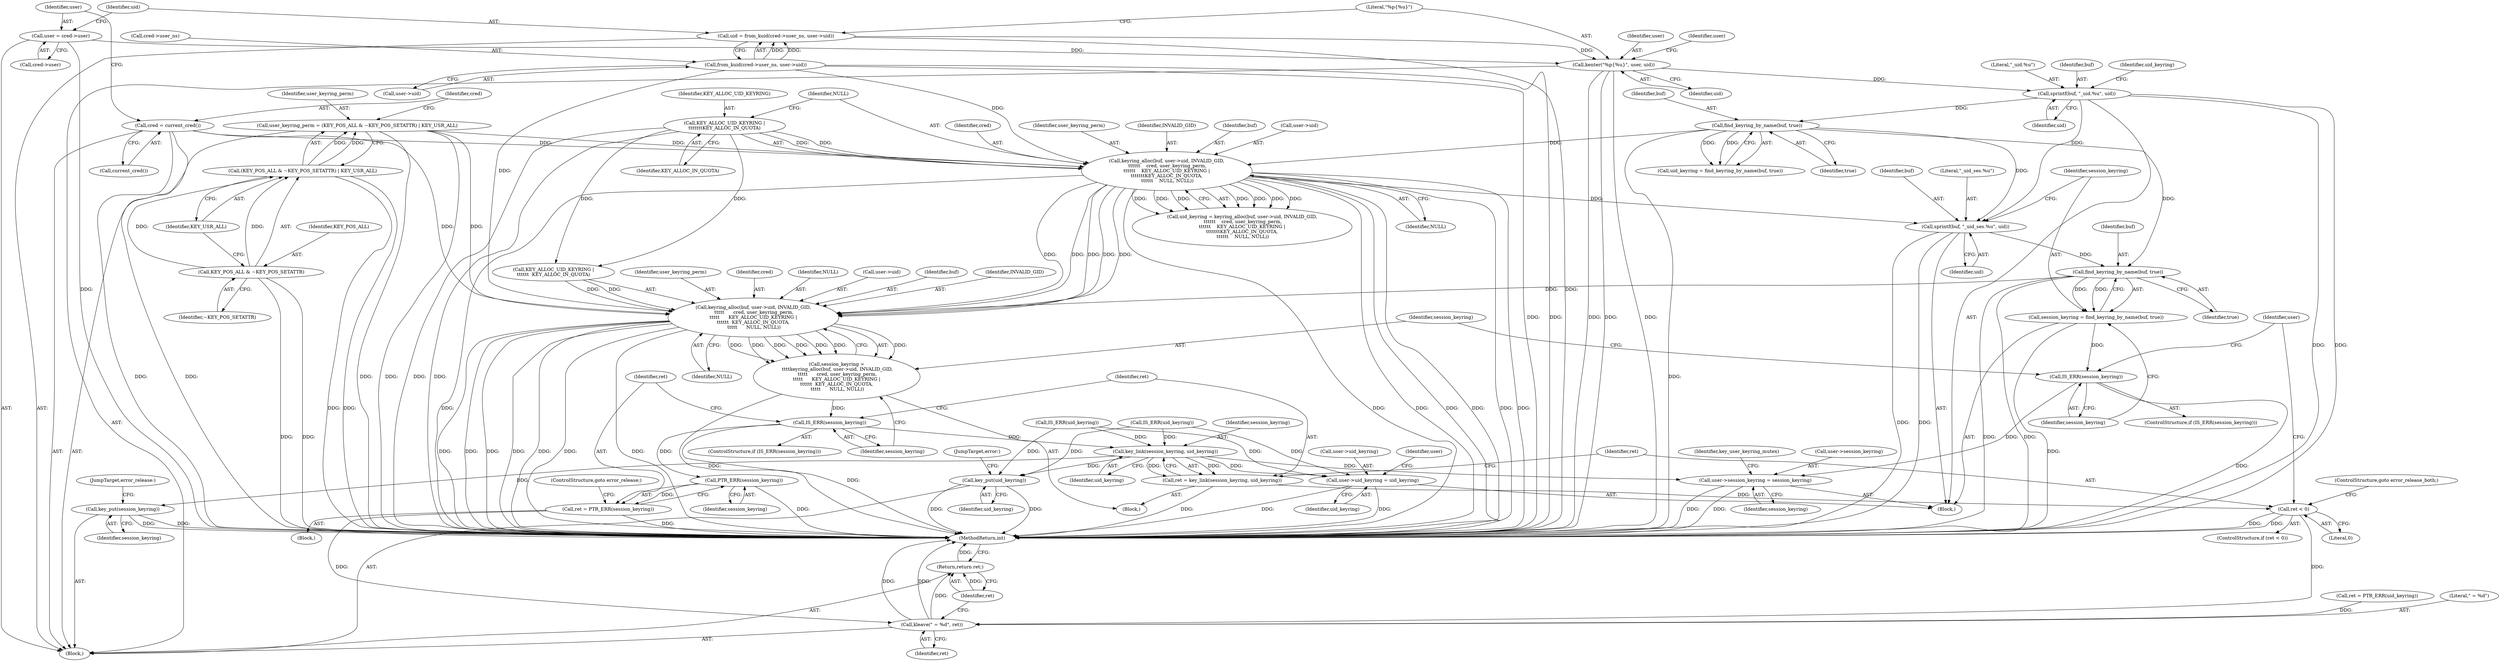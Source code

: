 digraph "0_linux_237bbd29f7a049d310d907f4b2716a7feef9abf3_1@API" {
"1000205" [label="(Call,sprintf(buf, \"_uid_ses.%u\", uid))"];
"1000183" [label="(Call,keyring_alloc(buf, user->uid, INVALID_GID,\n \t\t\t\t\t\t    cred, user_keyring_perm,\n\t\t\t\t\t\t    KEY_ALLOC_UID_KEYRING |\n\t\t\t\t\t\t\tKEY_ALLOC_IN_QUOTA,\n \t\t\t\t\t\t    NULL, NULL))"];
"1000174" [label="(Call,find_keyring_by_name(buf, true))"];
"1000168" [label="(Call,sprintf(buf, \"_uid.%u\", uid))"];
"1000139" [label="(Call,kenter(\"%p{%u}\", user, uid))"];
"1000125" [label="(Call,user = cred->user)"];
"1000130" [label="(Call,uid = from_kuid(cred->user_ns, user->uid))"];
"1000132" [label="(Call,from_kuid(cred->user_ns, user->uid))"];
"1000122" [label="(Call,cred = current_cred())"];
"1000115" [label="(Call,user_keyring_perm = (KEY_POS_ALL & ~KEY_POS_SETATTR) | KEY_USR_ALL)"];
"1000117" [label="(Call,(KEY_POS_ALL & ~KEY_POS_SETATTR) | KEY_USR_ALL)"];
"1000118" [label="(Call,KEY_POS_ALL & ~KEY_POS_SETATTR)"];
"1000191" [label="(Call,KEY_ALLOC_UID_KEYRING |\n\t\t\t\t\t\t\tKEY_ALLOC_IN_QUOTA)"];
"1000211" [label="(Call,find_keyring_by_name(buf, true))"];
"1000209" [label="(Call,session_keyring = find_keyring_by_name(buf, true))"];
"1000215" [label="(Call,IS_ERR(session_keyring))"];
"1000257" [label="(Call,user->session_keyring = session_keyring)"];
"1000220" [label="(Call,keyring_alloc(buf, user->uid, INVALID_GID,\n \t\t\t\t\t      cred, user_keyring_perm,\n\t\t\t\t\t      KEY_ALLOC_UID_KEYRING |\n\t\t\t\t\t\t  KEY_ALLOC_IN_QUOTA,\n \t\t\t\t\t      NULL, NULL))"];
"1000218" [label="(Call,session_keyring =\n \t\t\t\tkeyring_alloc(buf, user->uid, INVALID_GID,\n \t\t\t\t\t      cred, user_keyring_perm,\n\t\t\t\t\t      KEY_ALLOC_UID_KEYRING |\n\t\t\t\t\t\t  KEY_ALLOC_IN_QUOTA,\n \t\t\t\t\t      NULL, NULL))"];
"1000234" [label="(Call,IS_ERR(session_keyring))"];
"1000239" [label="(Call,PTR_ERR(session_keyring))"];
"1000237" [label="(Call,ret = PTR_ERR(session_keyring))"];
"1000279" [label="(Call,kleave(\" = %d\", ret))"];
"1000282" [label="(Return,return ret;)"];
"1000244" [label="(Call,key_link(session_keyring, uid_keyring))"];
"1000242" [label="(Call,ret = key_link(session_keyring, uid_keyring))"];
"1000248" [label="(Call,ret < 0)"];
"1000252" [label="(Call,user->uid_keyring = uid_keyring)"];
"1000270" [label="(Call,key_put(session_keyring))"];
"1000273" [label="(Call,key_put(uid_keyring))"];
"1000242" [label="(Call,ret = key_link(session_keyring, uid_keyring))"];
"1000243" [label="(Identifier,ret)"];
"1000220" [label="(Call,keyring_alloc(buf, user->uid, INVALID_GID,\n \t\t\t\t\t      cred, user_keyring_perm,\n\t\t\t\t\t      KEY_ALLOC_UID_KEYRING |\n\t\t\t\t\t\t  KEY_ALLOC_IN_QUOTA,\n \t\t\t\t\t      NULL, NULL))"];
"1000258" [label="(Call,user->session_keyring)"];
"1000257" [label="(Call,user->session_keyring = session_keyring)"];
"1000232" [label="(Identifier,NULL)"];
"1000273" [label="(Call,key_put(uid_keyring))"];
"1000212" [label="(Identifier,buf)"];
"1000270" [label="(Call,key_put(session_keyring))"];
"1000117" [label="(Call,(KEY_POS_ALL & ~KEY_POS_SETATTR) | KEY_USR_ALL)"];
"1000141" [label="(Identifier,user)"];
"1000213" [label="(Identifier,true)"];
"1000210" [label="(Identifier,session_keyring)"];
"1000219" [label="(Identifier,session_keyring)"];
"1000118" [label="(Call,KEY_POS_ALL & ~KEY_POS_SETATTR)"];
"1000271" [label="(Identifier,session_keyring)"];
"1000211" [label="(Call,find_keyring_by_name(buf, true))"];
"1000146" [label="(Identifier,user)"];
"1000124" [label="(Call,current_cred())"];
"1000217" [label="(Block,)"];
"1000178" [label="(Call,IS_ERR(uid_keyring))"];
"1000240" [label="(Identifier,session_keyring)"];
"1000228" [label="(Call,KEY_ALLOC_UID_KEYRING |\n\t\t\t\t\t\t  KEY_ALLOC_IN_QUOTA)"];
"1000275" [label="(JumpTarget,error:)"];
"1000233" [label="(ControlStructure,if (IS_ERR(session_keyring)))"];
"1000116" [label="(Identifier,user_keyring_perm)"];
"1000241" [label="(ControlStructure,goto error_release;)"];
"1000195" [label="(Identifier,NULL)"];
"1000115" [label="(Call,user_keyring_perm = (KEY_POS_ALL & ~KEY_POS_SETATTR) | KEY_USR_ALL)"];
"1000176" [label="(Identifier,true)"];
"1000132" [label="(Call,from_kuid(cred->user_ns, user->uid))"];
"1000170" [label="(Literal,\"_uid.%u\")"];
"1000209" [label="(Call,session_keyring = find_keyring_by_name(buf, true))"];
"1000234" [label="(Call,IS_ERR(session_keyring))"];
"1000236" [label="(Block,)"];
"1000123" [label="(Identifier,cred)"];
"1000227" [label="(Identifier,user_keyring_perm)"];
"1000126" [label="(Identifier,user)"];
"1000247" [label="(ControlStructure,if (ret < 0))"];
"1000252" [label="(Call,user->uid_keyring = uid_keyring)"];
"1000256" [label="(Identifier,uid_keyring)"];
"1000167" [label="(Block,)"];
"1000215" [label="(Call,IS_ERR(session_keyring))"];
"1000205" [label="(Call,sprintf(buf, \"_uid_ses.%u\", uid))"];
"1000206" [label="(Identifier,buf)"];
"1000248" [label="(Call,ret < 0)"];
"1000171" [label="(Identifier,uid)"];
"1000189" [label="(Identifier,cred)"];
"1000251" [label="(ControlStructure,goto error_release_both;)"];
"1000120" [label="(Identifier,~KEY_POS_SETATTR)"];
"1000142" [label="(Identifier,uid)"];
"1000119" [label="(Identifier,KEY_POS_ALL)"];
"1000136" [label="(Call,user->uid)"];
"1000216" [label="(Identifier,session_keyring)"];
"1000169" [label="(Identifier,buf)"];
"1000200" [label="(Call,ret = PTR_ERR(uid_keyring))"];
"1000264" [label="(Identifier,key_user_keyring_mutex)"];
"1000245" [label="(Identifier,session_keyring)"];
"1000168" [label="(Call,sprintf(buf, \"_uid.%u\", uid))"];
"1000244" [label="(Call,key_link(session_keyring, uid_keyring))"];
"1000272" [label="(JumpTarget,error_release:)"];
"1000226" [label="(Identifier,cred)"];
"1000192" [label="(Identifier,KEY_ALLOC_UID_KEYRING)"];
"1000231" [label="(Identifier,NULL)"];
"1000279" [label="(Call,kleave(\" = %d\", ret))"];
"1000175" [label="(Identifier,buf)"];
"1000250" [label="(Literal,0)"];
"1000122" [label="(Call,cred = current_cred())"];
"1000281" [label="(Identifier,ret)"];
"1000130" [label="(Call,uid = from_kuid(cred->user_ns, user->uid))"];
"1000222" [label="(Call,user->uid)"];
"1000249" [label="(Identifier,ret)"];
"1000190" [label="(Identifier,user_keyring_perm)"];
"1000183" [label="(Call,keyring_alloc(buf, user->uid, INVALID_GID,\n \t\t\t\t\t\t    cred, user_keyring_perm,\n\t\t\t\t\t\t    KEY_ALLOC_UID_KEYRING |\n\t\t\t\t\t\t\tKEY_ALLOC_IN_QUOTA,\n \t\t\t\t\t\t    NULL, NULL))"];
"1000133" [label="(Call,cred->user_ns)"];
"1000131" [label="(Identifier,uid)"];
"1000127" [label="(Call,cred->user)"];
"1000106" [label="(Block,)"];
"1000282" [label="(Return,return ret;)"];
"1000253" [label="(Call,user->uid_keyring)"];
"1000283" [label="(Identifier,ret)"];
"1000274" [label="(Identifier,uid_keyring)"];
"1000280" [label="(Literal,\" = %d\")"];
"1000174" [label="(Call,find_keyring_by_name(buf, true))"];
"1000259" [label="(Identifier,user)"];
"1000208" [label="(Identifier,uid)"];
"1000121" [label="(Identifier,KEY_USR_ALL)"];
"1000254" [label="(Identifier,user)"];
"1000139" [label="(Call,kenter(\"%p{%u}\", user, uid))"];
"1000197" [label="(Call,IS_ERR(uid_keyring))"];
"1000188" [label="(Identifier,INVALID_GID)"];
"1000221" [label="(Identifier,buf)"];
"1000246" [label="(Identifier,uid_keyring)"];
"1000191" [label="(Call,KEY_ALLOC_UID_KEYRING |\n\t\t\t\t\t\t\tKEY_ALLOC_IN_QUOTA)"];
"1000194" [label="(Identifier,NULL)"];
"1000284" [label="(MethodReturn,int)"];
"1000225" [label="(Identifier,INVALID_GID)"];
"1000140" [label="(Literal,\"%p{%u}\")"];
"1000184" [label="(Identifier,buf)"];
"1000214" [label="(ControlStructure,if (IS_ERR(session_keyring)))"];
"1000237" [label="(Call,ret = PTR_ERR(session_keyring))"];
"1000207" [label="(Literal,\"_uid_ses.%u\")"];
"1000125" [label="(Call,user = cred->user)"];
"1000235" [label="(Identifier,session_keyring)"];
"1000238" [label="(Identifier,ret)"];
"1000261" [label="(Identifier,session_keyring)"];
"1000173" [label="(Identifier,uid_keyring)"];
"1000218" [label="(Call,session_keyring =\n \t\t\t\tkeyring_alloc(buf, user->uid, INVALID_GID,\n \t\t\t\t\t      cred, user_keyring_perm,\n\t\t\t\t\t      KEY_ALLOC_UID_KEYRING |\n\t\t\t\t\t\t  KEY_ALLOC_IN_QUOTA,\n \t\t\t\t\t      NULL, NULL))"];
"1000172" [label="(Call,uid_keyring = find_keyring_by_name(buf, true))"];
"1000185" [label="(Call,user->uid)"];
"1000193" [label="(Identifier,KEY_ALLOC_IN_QUOTA)"];
"1000239" [label="(Call,PTR_ERR(session_keyring))"];
"1000181" [label="(Call,uid_keyring = keyring_alloc(buf, user->uid, INVALID_GID,\n \t\t\t\t\t\t    cred, user_keyring_perm,\n\t\t\t\t\t\t    KEY_ALLOC_UID_KEYRING |\n\t\t\t\t\t\t\tKEY_ALLOC_IN_QUOTA,\n \t\t\t\t\t\t    NULL, NULL))"];
"1000205" -> "1000167"  [label="AST: "];
"1000205" -> "1000208"  [label="CFG: "];
"1000206" -> "1000205"  [label="AST: "];
"1000207" -> "1000205"  [label="AST: "];
"1000208" -> "1000205"  [label="AST: "];
"1000210" -> "1000205"  [label="CFG: "];
"1000205" -> "1000284"  [label="DDG: "];
"1000205" -> "1000284"  [label="DDG: "];
"1000183" -> "1000205"  [label="DDG: "];
"1000174" -> "1000205"  [label="DDG: "];
"1000168" -> "1000205"  [label="DDG: "];
"1000205" -> "1000211"  [label="DDG: "];
"1000183" -> "1000181"  [label="AST: "];
"1000183" -> "1000195"  [label="CFG: "];
"1000184" -> "1000183"  [label="AST: "];
"1000185" -> "1000183"  [label="AST: "];
"1000188" -> "1000183"  [label="AST: "];
"1000189" -> "1000183"  [label="AST: "];
"1000190" -> "1000183"  [label="AST: "];
"1000191" -> "1000183"  [label="AST: "];
"1000194" -> "1000183"  [label="AST: "];
"1000195" -> "1000183"  [label="AST: "];
"1000181" -> "1000183"  [label="CFG: "];
"1000183" -> "1000284"  [label="DDG: "];
"1000183" -> "1000284"  [label="DDG: "];
"1000183" -> "1000284"  [label="DDG: "];
"1000183" -> "1000284"  [label="DDG: "];
"1000183" -> "1000284"  [label="DDG: "];
"1000183" -> "1000284"  [label="DDG: "];
"1000183" -> "1000284"  [label="DDG: "];
"1000183" -> "1000181"  [label="DDG: "];
"1000183" -> "1000181"  [label="DDG: "];
"1000183" -> "1000181"  [label="DDG: "];
"1000183" -> "1000181"  [label="DDG: "];
"1000183" -> "1000181"  [label="DDG: "];
"1000183" -> "1000181"  [label="DDG: "];
"1000183" -> "1000181"  [label="DDG: "];
"1000174" -> "1000183"  [label="DDG: "];
"1000132" -> "1000183"  [label="DDG: "];
"1000122" -> "1000183"  [label="DDG: "];
"1000115" -> "1000183"  [label="DDG: "];
"1000191" -> "1000183"  [label="DDG: "];
"1000191" -> "1000183"  [label="DDG: "];
"1000183" -> "1000220"  [label="DDG: "];
"1000183" -> "1000220"  [label="DDG: "];
"1000183" -> "1000220"  [label="DDG: "];
"1000183" -> "1000220"  [label="DDG: "];
"1000183" -> "1000220"  [label="DDG: "];
"1000174" -> "1000172"  [label="AST: "];
"1000174" -> "1000176"  [label="CFG: "];
"1000175" -> "1000174"  [label="AST: "];
"1000176" -> "1000174"  [label="AST: "];
"1000172" -> "1000174"  [label="CFG: "];
"1000174" -> "1000284"  [label="DDG: "];
"1000174" -> "1000172"  [label="DDG: "];
"1000174" -> "1000172"  [label="DDG: "];
"1000168" -> "1000174"  [label="DDG: "];
"1000174" -> "1000211"  [label="DDG: "];
"1000168" -> "1000167"  [label="AST: "];
"1000168" -> "1000171"  [label="CFG: "];
"1000169" -> "1000168"  [label="AST: "];
"1000170" -> "1000168"  [label="AST: "];
"1000171" -> "1000168"  [label="AST: "];
"1000173" -> "1000168"  [label="CFG: "];
"1000168" -> "1000284"  [label="DDG: "];
"1000168" -> "1000284"  [label="DDG: "];
"1000139" -> "1000168"  [label="DDG: "];
"1000139" -> "1000106"  [label="AST: "];
"1000139" -> "1000142"  [label="CFG: "];
"1000140" -> "1000139"  [label="AST: "];
"1000141" -> "1000139"  [label="AST: "];
"1000142" -> "1000139"  [label="AST: "];
"1000146" -> "1000139"  [label="CFG: "];
"1000139" -> "1000284"  [label="DDG: "];
"1000139" -> "1000284"  [label="DDG: "];
"1000139" -> "1000284"  [label="DDG: "];
"1000125" -> "1000139"  [label="DDG: "];
"1000130" -> "1000139"  [label="DDG: "];
"1000125" -> "1000106"  [label="AST: "];
"1000125" -> "1000127"  [label="CFG: "];
"1000126" -> "1000125"  [label="AST: "];
"1000127" -> "1000125"  [label="AST: "];
"1000131" -> "1000125"  [label="CFG: "];
"1000125" -> "1000284"  [label="DDG: "];
"1000130" -> "1000106"  [label="AST: "];
"1000130" -> "1000132"  [label="CFG: "];
"1000131" -> "1000130"  [label="AST: "];
"1000132" -> "1000130"  [label="AST: "];
"1000140" -> "1000130"  [label="CFG: "];
"1000130" -> "1000284"  [label="DDG: "];
"1000132" -> "1000130"  [label="DDG: "];
"1000132" -> "1000130"  [label="DDG: "];
"1000132" -> "1000136"  [label="CFG: "];
"1000133" -> "1000132"  [label="AST: "];
"1000136" -> "1000132"  [label="AST: "];
"1000132" -> "1000284"  [label="DDG: "];
"1000132" -> "1000284"  [label="DDG: "];
"1000132" -> "1000220"  [label="DDG: "];
"1000122" -> "1000106"  [label="AST: "];
"1000122" -> "1000124"  [label="CFG: "];
"1000123" -> "1000122"  [label="AST: "];
"1000124" -> "1000122"  [label="AST: "];
"1000126" -> "1000122"  [label="CFG: "];
"1000122" -> "1000284"  [label="DDG: "];
"1000122" -> "1000284"  [label="DDG: "];
"1000122" -> "1000220"  [label="DDG: "];
"1000115" -> "1000106"  [label="AST: "];
"1000115" -> "1000117"  [label="CFG: "];
"1000116" -> "1000115"  [label="AST: "];
"1000117" -> "1000115"  [label="AST: "];
"1000123" -> "1000115"  [label="CFG: "];
"1000115" -> "1000284"  [label="DDG: "];
"1000115" -> "1000284"  [label="DDG: "];
"1000117" -> "1000115"  [label="DDG: "];
"1000117" -> "1000115"  [label="DDG: "];
"1000115" -> "1000220"  [label="DDG: "];
"1000117" -> "1000121"  [label="CFG: "];
"1000118" -> "1000117"  [label="AST: "];
"1000121" -> "1000117"  [label="AST: "];
"1000117" -> "1000284"  [label="DDG: "];
"1000117" -> "1000284"  [label="DDG: "];
"1000118" -> "1000117"  [label="DDG: "];
"1000118" -> "1000117"  [label="DDG: "];
"1000118" -> "1000120"  [label="CFG: "];
"1000119" -> "1000118"  [label="AST: "];
"1000120" -> "1000118"  [label="AST: "];
"1000121" -> "1000118"  [label="CFG: "];
"1000118" -> "1000284"  [label="DDG: "];
"1000118" -> "1000284"  [label="DDG: "];
"1000191" -> "1000193"  [label="CFG: "];
"1000192" -> "1000191"  [label="AST: "];
"1000193" -> "1000191"  [label="AST: "];
"1000194" -> "1000191"  [label="CFG: "];
"1000191" -> "1000284"  [label="DDG: "];
"1000191" -> "1000284"  [label="DDG: "];
"1000191" -> "1000228"  [label="DDG: "];
"1000191" -> "1000228"  [label="DDG: "];
"1000211" -> "1000209"  [label="AST: "];
"1000211" -> "1000213"  [label="CFG: "];
"1000212" -> "1000211"  [label="AST: "];
"1000213" -> "1000211"  [label="AST: "];
"1000209" -> "1000211"  [label="CFG: "];
"1000211" -> "1000284"  [label="DDG: "];
"1000211" -> "1000284"  [label="DDG: "];
"1000211" -> "1000209"  [label="DDG: "];
"1000211" -> "1000209"  [label="DDG: "];
"1000211" -> "1000220"  [label="DDG: "];
"1000209" -> "1000167"  [label="AST: "];
"1000210" -> "1000209"  [label="AST: "];
"1000216" -> "1000209"  [label="CFG: "];
"1000209" -> "1000284"  [label="DDG: "];
"1000209" -> "1000215"  [label="DDG: "];
"1000215" -> "1000214"  [label="AST: "];
"1000215" -> "1000216"  [label="CFG: "];
"1000216" -> "1000215"  [label="AST: "];
"1000219" -> "1000215"  [label="CFG: "];
"1000254" -> "1000215"  [label="CFG: "];
"1000215" -> "1000284"  [label="DDG: "];
"1000215" -> "1000257"  [label="DDG: "];
"1000257" -> "1000167"  [label="AST: "];
"1000257" -> "1000261"  [label="CFG: "];
"1000258" -> "1000257"  [label="AST: "];
"1000261" -> "1000257"  [label="AST: "];
"1000264" -> "1000257"  [label="CFG: "];
"1000257" -> "1000284"  [label="DDG: "];
"1000257" -> "1000284"  [label="DDG: "];
"1000244" -> "1000257"  [label="DDG: "];
"1000220" -> "1000218"  [label="AST: "];
"1000220" -> "1000232"  [label="CFG: "];
"1000221" -> "1000220"  [label="AST: "];
"1000222" -> "1000220"  [label="AST: "];
"1000225" -> "1000220"  [label="AST: "];
"1000226" -> "1000220"  [label="AST: "];
"1000227" -> "1000220"  [label="AST: "];
"1000228" -> "1000220"  [label="AST: "];
"1000231" -> "1000220"  [label="AST: "];
"1000232" -> "1000220"  [label="AST: "];
"1000218" -> "1000220"  [label="CFG: "];
"1000220" -> "1000284"  [label="DDG: "];
"1000220" -> "1000284"  [label="DDG: "];
"1000220" -> "1000284"  [label="DDG: "];
"1000220" -> "1000284"  [label="DDG: "];
"1000220" -> "1000284"  [label="DDG: "];
"1000220" -> "1000284"  [label="DDG: "];
"1000220" -> "1000284"  [label="DDG: "];
"1000220" -> "1000218"  [label="DDG: "];
"1000220" -> "1000218"  [label="DDG: "];
"1000220" -> "1000218"  [label="DDG: "];
"1000220" -> "1000218"  [label="DDG: "];
"1000220" -> "1000218"  [label="DDG: "];
"1000220" -> "1000218"  [label="DDG: "];
"1000220" -> "1000218"  [label="DDG: "];
"1000228" -> "1000220"  [label="DDG: "];
"1000228" -> "1000220"  [label="DDG: "];
"1000218" -> "1000217"  [label="AST: "];
"1000219" -> "1000218"  [label="AST: "];
"1000235" -> "1000218"  [label="CFG: "];
"1000218" -> "1000284"  [label="DDG: "];
"1000218" -> "1000234"  [label="DDG: "];
"1000234" -> "1000233"  [label="AST: "];
"1000234" -> "1000235"  [label="CFG: "];
"1000235" -> "1000234"  [label="AST: "];
"1000238" -> "1000234"  [label="CFG: "];
"1000243" -> "1000234"  [label="CFG: "];
"1000234" -> "1000284"  [label="DDG: "];
"1000234" -> "1000239"  [label="DDG: "];
"1000234" -> "1000244"  [label="DDG: "];
"1000239" -> "1000237"  [label="AST: "];
"1000239" -> "1000240"  [label="CFG: "];
"1000240" -> "1000239"  [label="AST: "];
"1000237" -> "1000239"  [label="CFG: "];
"1000239" -> "1000284"  [label="DDG: "];
"1000239" -> "1000237"  [label="DDG: "];
"1000237" -> "1000236"  [label="AST: "];
"1000238" -> "1000237"  [label="AST: "];
"1000241" -> "1000237"  [label="CFG: "];
"1000237" -> "1000284"  [label="DDG: "];
"1000237" -> "1000279"  [label="DDG: "];
"1000279" -> "1000106"  [label="AST: "];
"1000279" -> "1000281"  [label="CFG: "];
"1000280" -> "1000279"  [label="AST: "];
"1000281" -> "1000279"  [label="AST: "];
"1000283" -> "1000279"  [label="CFG: "];
"1000279" -> "1000284"  [label="DDG: "];
"1000279" -> "1000284"  [label="DDG: "];
"1000200" -> "1000279"  [label="DDG: "];
"1000248" -> "1000279"  [label="DDG: "];
"1000279" -> "1000282"  [label="DDG: "];
"1000282" -> "1000106"  [label="AST: "];
"1000282" -> "1000283"  [label="CFG: "];
"1000283" -> "1000282"  [label="AST: "];
"1000284" -> "1000282"  [label="CFG: "];
"1000282" -> "1000284"  [label="DDG: "];
"1000283" -> "1000282"  [label="DDG: "];
"1000244" -> "1000242"  [label="AST: "];
"1000244" -> "1000246"  [label="CFG: "];
"1000245" -> "1000244"  [label="AST: "];
"1000246" -> "1000244"  [label="AST: "];
"1000242" -> "1000244"  [label="CFG: "];
"1000244" -> "1000242"  [label="DDG: "];
"1000244" -> "1000242"  [label="DDG: "];
"1000178" -> "1000244"  [label="DDG: "];
"1000197" -> "1000244"  [label="DDG: "];
"1000244" -> "1000252"  [label="DDG: "];
"1000244" -> "1000270"  [label="DDG: "];
"1000244" -> "1000273"  [label="DDG: "];
"1000242" -> "1000217"  [label="AST: "];
"1000243" -> "1000242"  [label="AST: "];
"1000249" -> "1000242"  [label="CFG: "];
"1000242" -> "1000284"  [label="DDG: "];
"1000242" -> "1000248"  [label="DDG: "];
"1000248" -> "1000247"  [label="AST: "];
"1000248" -> "1000250"  [label="CFG: "];
"1000249" -> "1000248"  [label="AST: "];
"1000250" -> "1000248"  [label="AST: "];
"1000251" -> "1000248"  [label="CFG: "];
"1000254" -> "1000248"  [label="CFG: "];
"1000248" -> "1000284"  [label="DDG: "];
"1000248" -> "1000284"  [label="DDG: "];
"1000252" -> "1000167"  [label="AST: "];
"1000252" -> "1000256"  [label="CFG: "];
"1000253" -> "1000252"  [label="AST: "];
"1000256" -> "1000252"  [label="AST: "];
"1000259" -> "1000252"  [label="CFG: "];
"1000252" -> "1000284"  [label="DDG: "];
"1000252" -> "1000284"  [label="DDG: "];
"1000178" -> "1000252"  [label="DDG: "];
"1000197" -> "1000252"  [label="DDG: "];
"1000270" -> "1000106"  [label="AST: "];
"1000270" -> "1000271"  [label="CFG: "];
"1000271" -> "1000270"  [label="AST: "];
"1000272" -> "1000270"  [label="CFG: "];
"1000270" -> "1000284"  [label="DDG: "];
"1000270" -> "1000284"  [label="DDG: "];
"1000273" -> "1000106"  [label="AST: "];
"1000273" -> "1000274"  [label="CFG: "];
"1000274" -> "1000273"  [label="AST: "];
"1000275" -> "1000273"  [label="CFG: "];
"1000273" -> "1000284"  [label="DDG: "];
"1000273" -> "1000284"  [label="DDG: "];
"1000178" -> "1000273"  [label="DDG: "];
"1000197" -> "1000273"  [label="DDG: "];
}
